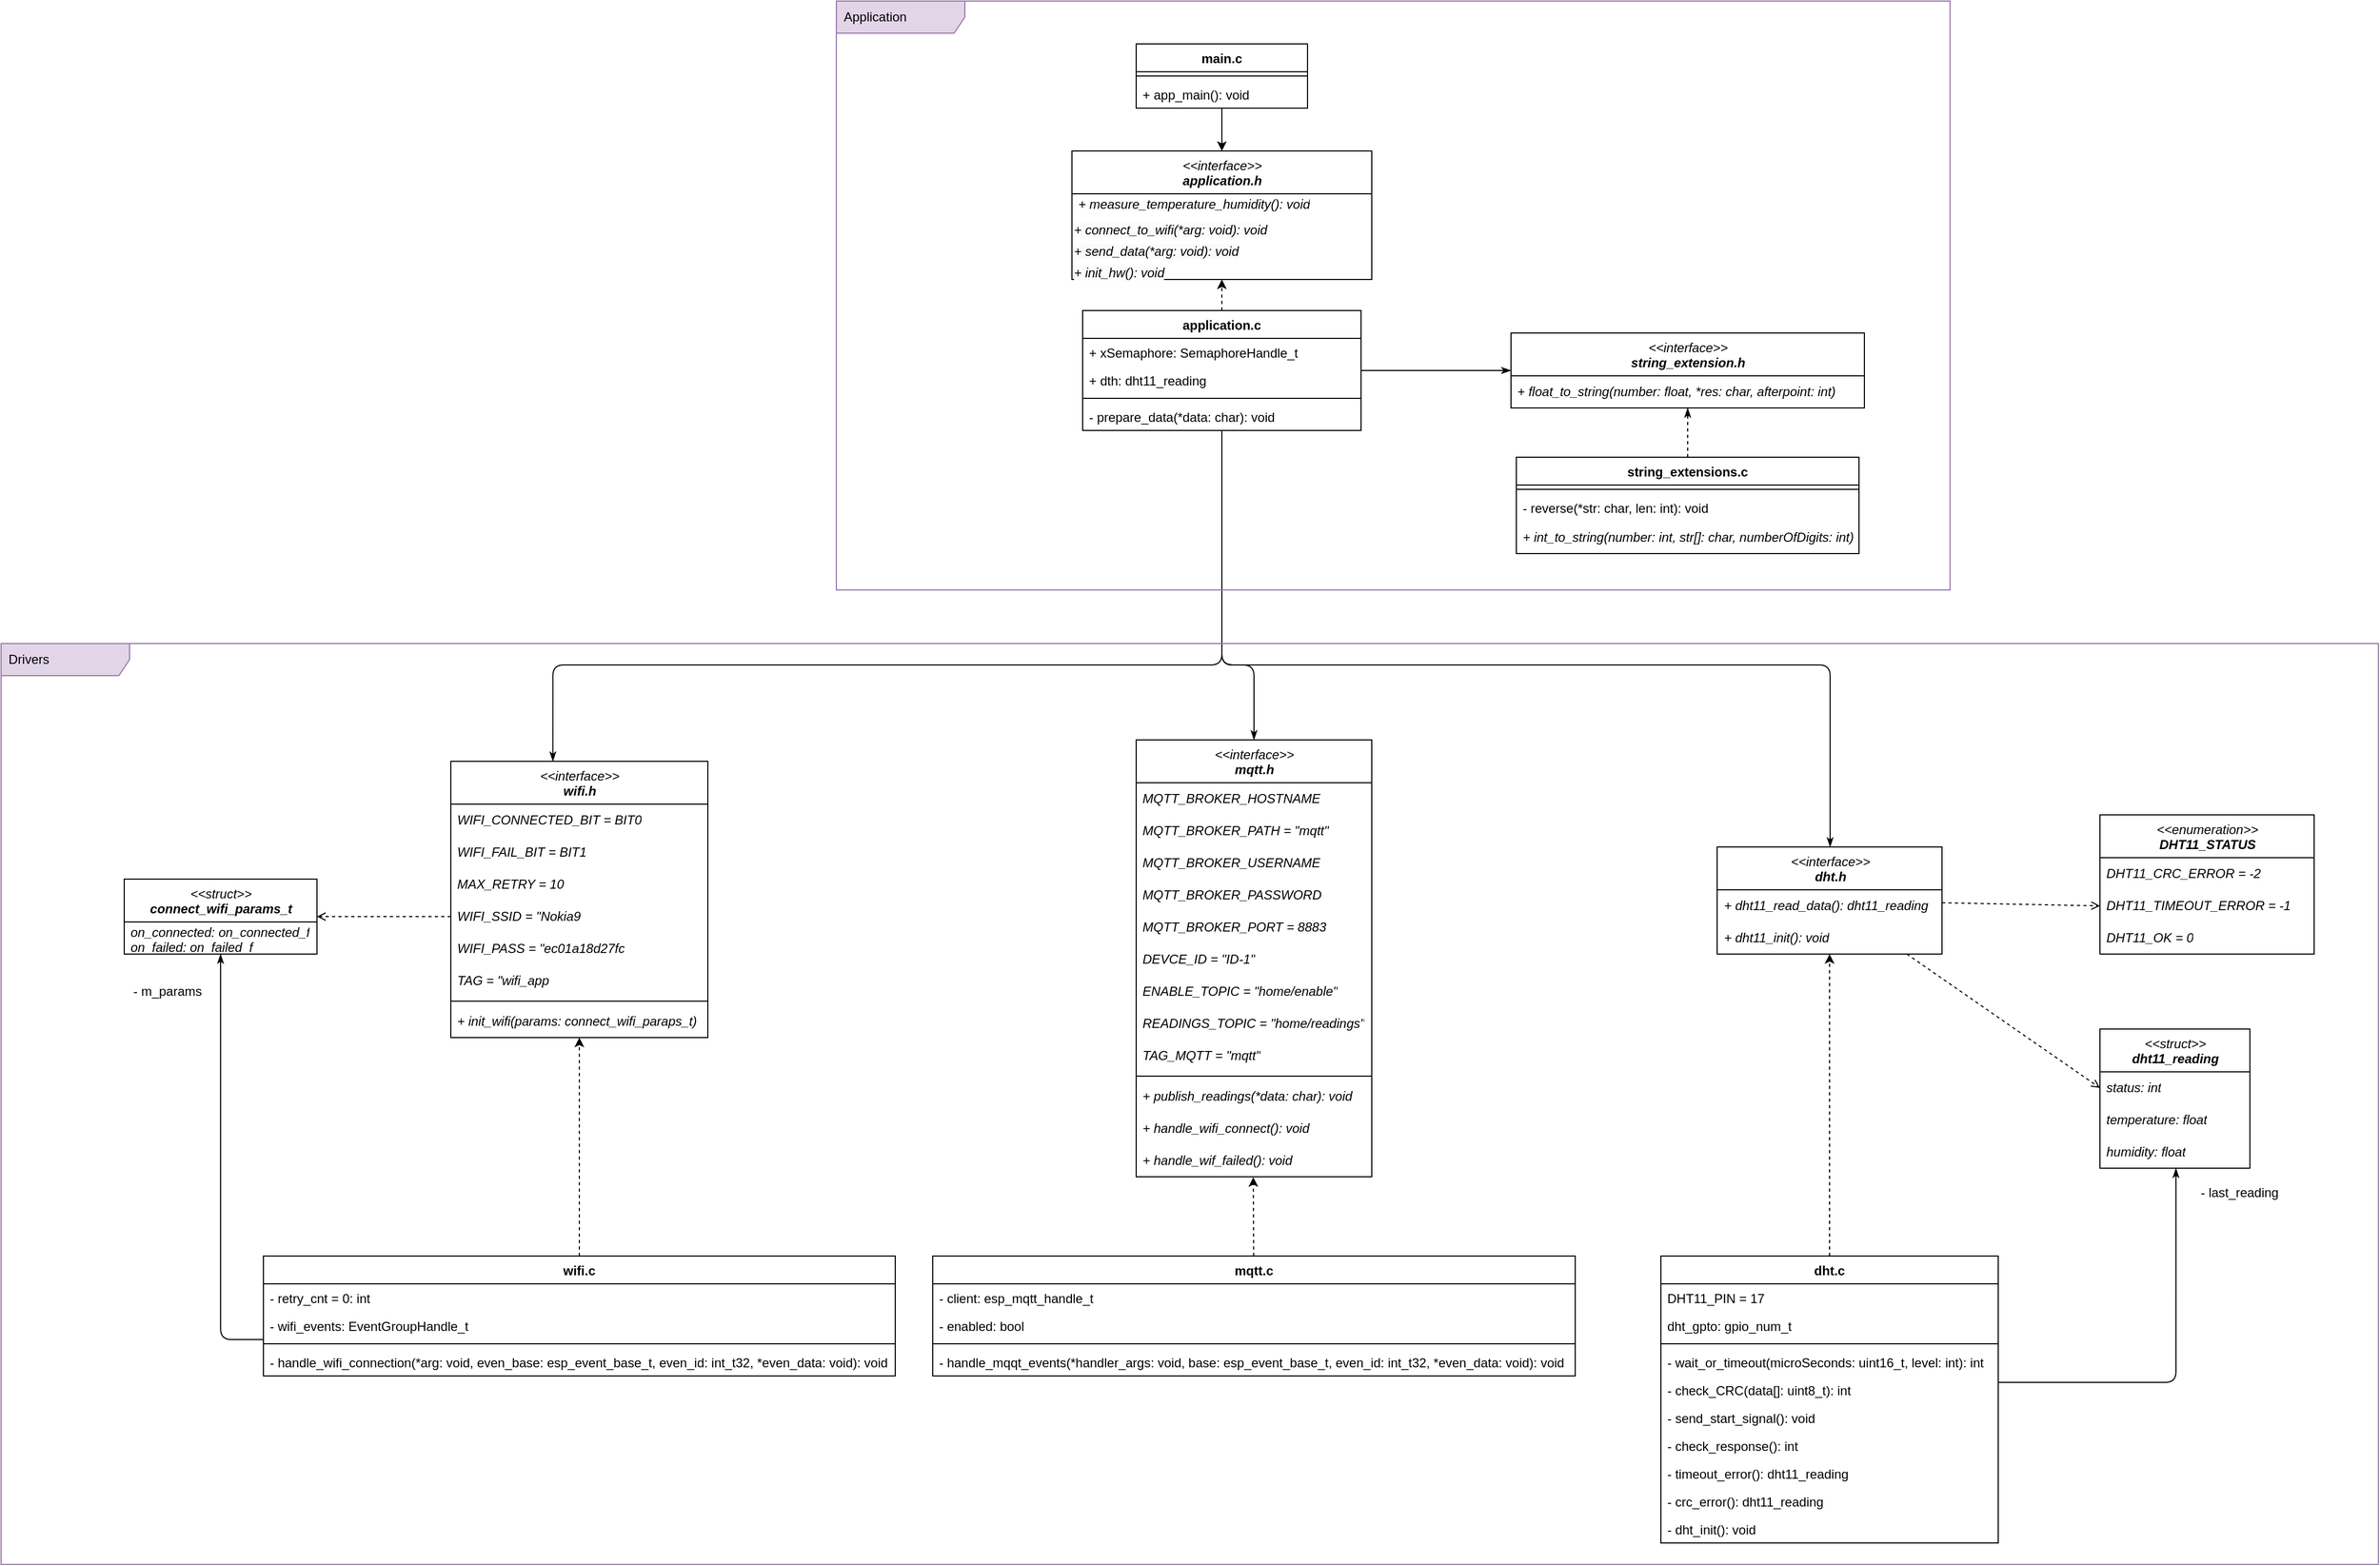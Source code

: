 <mxfile>
    <diagram id="SbX3Vth4nL2YU9n4YyXA" name="Page-1">
        <mxGraphModel dx="2279" dy="1437" grid="1" gridSize="10" guides="1" tooltips="1" connect="1" arrows="1" fold="1" page="1" pageScale="1" pageWidth="850" pageHeight="1100" background="#FFFFFF" math="0" shadow="0">
            <root>
                <mxCell id="0"/>
                <mxCell id="1" parent="0"/>
                <mxCell id="98" style="edgeStyle=none;html=1;entryX=0.5;entryY=1;entryDx=0;entryDy=0;dashed=1;" edge="1" parent="1" source="2" target="46">
                    <mxGeometry relative="1" as="geometry"/>
                </mxCell>
                <mxCell id="107" style="edgeStyle=none;html=1;entryX=0;entryY=0.5;entryDx=0;entryDy=0;endArrow=classicThin;endFill=1;" edge="1" parent="1" source="2" target="38">
                    <mxGeometry relative="1" as="geometry"/>
                </mxCell>
                <mxCell id="112" style="edgeStyle=orthogonalEdgeStyle;html=1;entryX=0.397;entryY=0;entryDx=0;entryDy=0;entryPerimeter=0;endArrow=classicThin;endFill=1;" edge="1" parent="1" source="2" target="32">
                    <mxGeometry relative="1" as="geometry">
                        <Array as="points">
                            <mxPoint x="420" y="400"/>
                            <mxPoint x="-205" y="400"/>
                        </Array>
                    </mxGeometry>
                </mxCell>
                <mxCell id="113" style="edgeStyle=orthogonalEdgeStyle;html=1;entryX=0.5;entryY=0;entryDx=0;entryDy=0;endArrow=classicThin;endFill=1;" edge="1" parent="1" source="2" target="36">
                    <mxGeometry relative="1" as="geometry">
                        <Array as="points">
                            <mxPoint x="420" y="400"/>
                            <mxPoint x="450" y="400"/>
                        </Array>
                    </mxGeometry>
                </mxCell>
                <mxCell id="114" style="edgeStyle=orthogonalEdgeStyle;html=1;endArrow=classicThin;endFill=1;" edge="1" parent="1" source="2" target="34">
                    <mxGeometry relative="1" as="geometry">
                        <Array as="points">
                            <mxPoint x="420" y="400"/>
                            <mxPoint x="988" y="400"/>
                        </Array>
                    </mxGeometry>
                </mxCell>
                <mxCell id="2" value="application.c" style="swimlane;fontStyle=1;align=center;verticalAlign=top;childLayout=stackLayout;horizontal=1;startSize=26;horizontalStack=0;resizeParent=1;resizeParentMax=0;resizeLast=0;collapsible=1;marginBottom=0;" vertex="1" parent="1">
                    <mxGeometry x="290" y="69" width="260" height="112" as="geometry"/>
                </mxCell>
                <mxCell id="3" value="+ xSemaphore: SemaphoreHandle_t" style="text;strokeColor=none;fillColor=none;align=left;verticalAlign=top;spacingLeft=4;spacingRight=4;overflow=hidden;rotatable=0;points=[[0,0.5],[1,0.5]];portConstraint=eastwest;" vertex="1" parent="2">
                    <mxGeometry y="26" width="260" height="26" as="geometry"/>
                </mxCell>
                <mxCell id="119" value="+ dth: dht11_reading" style="text;strokeColor=none;fillColor=none;align=left;verticalAlign=top;spacingLeft=4;spacingRight=4;overflow=hidden;rotatable=0;points=[[0,0.5],[1,0.5]];portConstraint=eastwest;" vertex="1" parent="2">
                    <mxGeometry y="52" width="260" height="26" as="geometry"/>
                </mxCell>
                <mxCell id="4" value="" style="line;strokeWidth=1;fillColor=none;align=left;verticalAlign=middle;spacingTop=-1;spacingLeft=3;spacingRight=3;rotatable=0;labelPosition=right;points=[];portConstraint=eastwest;strokeColor=inherit;" vertex="1" parent="2">
                    <mxGeometry y="78" width="260" height="8" as="geometry"/>
                </mxCell>
                <mxCell id="5" value="- prepare_data(*data: char): void" style="text;strokeColor=none;fillColor=none;align=left;verticalAlign=top;spacingLeft=4;spacingRight=4;overflow=hidden;rotatable=0;points=[[0,0.5],[1,0.5]];portConstraint=eastwest;" vertex="1" parent="2">
                    <mxGeometry y="86" width="260" height="26" as="geometry"/>
                </mxCell>
                <mxCell id="99" style="edgeStyle=none;html=1;" edge="1" parent="1" source="6" target="30">
                    <mxGeometry relative="1" as="geometry"/>
                </mxCell>
                <mxCell id="6" value="main.c" style="swimlane;fontStyle=1;align=center;verticalAlign=top;childLayout=stackLayout;horizontal=1;startSize=26;horizontalStack=0;resizeParent=1;resizeParentMax=0;resizeLast=0;collapsible=1;marginBottom=0;" vertex="1" parent="1">
                    <mxGeometry x="340" y="-180" width="160" height="60" as="geometry"/>
                </mxCell>
                <mxCell id="8" value="" style="line;strokeWidth=1;fillColor=none;align=left;verticalAlign=middle;spacingTop=-1;spacingLeft=3;spacingRight=3;rotatable=0;labelPosition=right;points=[];portConstraint=eastwest;strokeColor=inherit;" vertex="1" parent="6">
                    <mxGeometry y="26" width="160" height="8" as="geometry"/>
                </mxCell>
                <mxCell id="9" value="+ app_main(): void" style="text;strokeColor=none;fillColor=none;align=left;verticalAlign=top;spacingLeft=4;spacingRight=4;overflow=hidden;rotatable=0;points=[[0,0.5],[1,0.5]];portConstraint=eastwest;" vertex="1" parent="6">
                    <mxGeometry y="34" width="160" height="26" as="geometry"/>
                </mxCell>
                <mxCell id="94" style="edgeStyle=none;html=1;dashed=1;" edge="1" parent="1" source="10" target="50">
                    <mxGeometry relative="1" as="geometry"/>
                </mxCell>
                <mxCell id="117" style="edgeStyle=orthogonalEdgeStyle;html=1;endArrow=classicThin;endFill=1;" edge="1" parent="1" source="10" target="48">
                    <mxGeometry relative="1" as="geometry">
                        <Array as="points">
                            <mxPoint x="-515" y="1030"/>
                        </Array>
                    </mxGeometry>
                </mxCell>
                <mxCell id="10" value="wifi.c" style="swimlane;fontStyle=1;align=center;verticalAlign=top;childLayout=stackLayout;horizontal=1;startSize=26;horizontalStack=0;resizeParent=1;resizeParentMax=0;resizeLast=0;collapsible=1;marginBottom=0;" vertex="1" parent="1">
                    <mxGeometry x="-475" y="952" width="590" height="112" as="geometry"/>
                </mxCell>
                <mxCell id="59" value="- retry_cnt = 0: int" style="text;strokeColor=none;fillColor=none;align=left;verticalAlign=top;spacingLeft=4;spacingRight=4;overflow=hidden;rotatable=0;points=[[0,0.5],[1,0.5]];portConstraint=eastwest;" vertex="1" parent="10">
                    <mxGeometry y="26" width="590" height="26" as="geometry"/>
                </mxCell>
                <mxCell id="11" value="- wifi_events: EventGroupHandle_t" style="text;strokeColor=none;fillColor=none;align=left;verticalAlign=top;spacingLeft=4;spacingRight=4;overflow=hidden;rotatable=0;points=[[0,0.5],[1,0.5]];portConstraint=eastwest;" vertex="1" parent="10">
                    <mxGeometry y="52" width="590" height="26" as="geometry"/>
                </mxCell>
                <mxCell id="12" value="" style="line;strokeWidth=1;fillColor=none;align=left;verticalAlign=middle;spacingTop=-1;spacingLeft=3;spacingRight=3;rotatable=0;labelPosition=right;points=[];portConstraint=eastwest;strokeColor=inherit;" vertex="1" parent="10">
                    <mxGeometry y="78" width="590" height="8" as="geometry"/>
                </mxCell>
                <mxCell id="13" value="- handle_wifi_connection(*arg: void, even_base: esp_event_base_t, even_id: int_t32, *even_data: void): void" style="text;strokeColor=none;fillColor=none;align=left;verticalAlign=top;spacingLeft=4;spacingRight=4;overflow=hidden;rotatable=0;points=[[0,0.5],[1,0.5]];portConstraint=eastwest;" vertex="1" parent="10">
                    <mxGeometry y="86" width="590" height="26" as="geometry"/>
                </mxCell>
                <mxCell id="97" style="edgeStyle=none;html=1;entryX=0.5;entryY=1;entryDx=0;entryDy=0;dashed=1;" edge="1" parent="1" source="14" target="34">
                    <mxGeometry relative="1" as="geometry"/>
                </mxCell>
                <mxCell id="110" style="edgeStyle=orthogonalEdgeStyle;html=1;entryX=0.507;entryY=1;entryDx=0;entryDy=0;entryPerimeter=0;endArrow=classicThin;endFill=1;" edge="1" parent="1" source="14" target="41">
                    <mxGeometry relative="1" as="geometry">
                        <Array as="points">
                            <mxPoint x="1311" y="1070"/>
                        </Array>
                    </mxGeometry>
                </mxCell>
                <mxCell id="14" value="dht.c" style="swimlane;fontStyle=1;align=center;verticalAlign=top;childLayout=stackLayout;horizontal=1;startSize=26;horizontalStack=0;resizeParent=1;resizeParentMax=0;resizeLast=0;collapsible=1;marginBottom=0;" vertex="1" parent="1">
                    <mxGeometry x="830" y="952" width="315" height="268" as="geometry"/>
                </mxCell>
                <mxCell id="15" value="DHT11_PIN = 17" style="text;strokeColor=none;fillColor=none;align=left;verticalAlign=top;spacingLeft=4;spacingRight=4;overflow=hidden;rotatable=0;points=[[0,0.5],[1,0.5]];portConstraint=eastwest;" vertex="1" parent="14">
                    <mxGeometry y="26" width="315" height="26" as="geometry"/>
                </mxCell>
                <mxCell id="80" value="dht_gpto: gpio_num_t" style="text;strokeColor=none;fillColor=none;align=left;verticalAlign=top;spacingLeft=4;spacingRight=4;overflow=hidden;rotatable=0;points=[[0,0.5],[1,0.5]];portConstraint=eastwest;" vertex="1" parent="14">
                    <mxGeometry y="52" width="315" height="26" as="geometry"/>
                </mxCell>
                <mxCell id="16" value="" style="line;strokeWidth=1;fillColor=none;align=left;verticalAlign=middle;spacingTop=-1;spacingLeft=3;spacingRight=3;rotatable=0;labelPosition=right;points=[];portConstraint=eastwest;strokeColor=inherit;" vertex="1" parent="14">
                    <mxGeometry y="78" width="315" height="8" as="geometry"/>
                </mxCell>
                <mxCell id="17" value="- wait_or_timeout(microSeconds: uint16_t, level: int): int" style="text;strokeColor=none;fillColor=none;align=left;verticalAlign=top;spacingLeft=4;spacingRight=4;overflow=hidden;rotatable=0;points=[[0,0.5],[1,0.5]];portConstraint=eastwest;" vertex="1" parent="14">
                    <mxGeometry y="86" width="315" height="26" as="geometry"/>
                </mxCell>
                <mxCell id="82" value="- check_CRC(data[]: uint8_t): int" style="text;strokeColor=none;fillColor=none;align=left;verticalAlign=top;spacingLeft=4;spacingRight=4;overflow=hidden;rotatable=0;points=[[0,0.5],[1,0.5]];portConstraint=eastwest;" vertex="1" parent="14">
                    <mxGeometry y="112" width="315" height="26" as="geometry"/>
                </mxCell>
                <mxCell id="83" value="- send_start_signal(): void" style="text;strokeColor=none;fillColor=none;align=left;verticalAlign=top;spacingLeft=4;spacingRight=4;overflow=hidden;rotatable=0;points=[[0,0.5],[1,0.5]];portConstraint=eastwest;" vertex="1" parent="14">
                    <mxGeometry y="138" width="315" height="26" as="geometry"/>
                </mxCell>
                <mxCell id="85" value="- check_response(): int" style="text;strokeColor=none;fillColor=none;align=left;verticalAlign=top;spacingLeft=4;spacingRight=4;overflow=hidden;rotatable=0;points=[[0,0.5],[1,0.5]];portConstraint=eastwest;" vertex="1" parent="14">
                    <mxGeometry y="164" width="315" height="26" as="geometry"/>
                </mxCell>
                <mxCell id="84" value="- timeout_error(): dht11_reading" style="text;strokeColor=none;fillColor=none;align=left;verticalAlign=top;spacingLeft=4;spacingRight=4;overflow=hidden;rotatable=0;points=[[0,0.5],[1,0.5]];portConstraint=eastwest;" vertex="1" parent="14">
                    <mxGeometry y="190" width="315" height="26" as="geometry"/>
                </mxCell>
                <mxCell id="86" value="- crc_error(): dht11_reading" style="text;strokeColor=none;fillColor=none;align=left;verticalAlign=top;spacingLeft=4;spacingRight=4;overflow=hidden;rotatable=0;points=[[0,0.5],[1,0.5]];portConstraint=eastwest;" vertex="1" parent="14">
                    <mxGeometry y="216" width="315" height="26" as="geometry"/>
                </mxCell>
                <mxCell id="87" value="- dht_init(): void" style="text;strokeColor=none;fillColor=none;align=left;verticalAlign=top;spacingLeft=4;spacingRight=4;overflow=hidden;rotatable=0;points=[[0,0.5],[1,0.5]];portConstraint=eastwest;" vertex="1" parent="14">
                    <mxGeometry y="242" width="315" height="26" as="geometry"/>
                </mxCell>
                <mxCell id="95" style="edgeStyle=none;html=1;entryX=0.497;entryY=1.011;entryDx=0;entryDy=0;entryPerimeter=0;dashed=1;" edge="1" parent="1" source="18" target="62">
                    <mxGeometry relative="1" as="geometry"/>
                </mxCell>
                <mxCell id="18" value="mqtt.c" style="swimlane;fontStyle=1;align=center;verticalAlign=top;childLayout=stackLayout;horizontal=1;startSize=26;horizontalStack=0;resizeParent=1;resizeParentMax=0;resizeLast=0;collapsible=1;marginBottom=0;" vertex="1" parent="1">
                    <mxGeometry x="150" y="952" width="600" height="112" as="geometry"/>
                </mxCell>
                <mxCell id="19" value="- client: esp_mqtt_handle_t" style="text;strokeColor=none;fillColor=none;align=left;verticalAlign=top;spacingLeft=4;spacingRight=4;overflow=hidden;rotatable=0;points=[[0,0.5],[1,0.5]];portConstraint=eastwest;" vertex="1" parent="18">
                    <mxGeometry y="26" width="600" height="26" as="geometry"/>
                </mxCell>
                <mxCell id="74" value="- enabled: bool" style="text;strokeColor=none;fillColor=none;align=left;verticalAlign=top;spacingLeft=4;spacingRight=4;overflow=hidden;rotatable=0;points=[[0,0.5],[1,0.5]];portConstraint=eastwest;" vertex="1" parent="18">
                    <mxGeometry y="52" width="600" height="26" as="geometry"/>
                </mxCell>
                <mxCell id="20" value="" style="line;strokeWidth=1;fillColor=none;align=left;verticalAlign=middle;spacingTop=-1;spacingLeft=3;spacingRight=3;rotatable=0;labelPosition=right;points=[];portConstraint=eastwest;strokeColor=inherit;" vertex="1" parent="18">
                    <mxGeometry y="78" width="600" height="8" as="geometry"/>
                </mxCell>
                <mxCell id="73" value="- handle_mqqt_events(*handler_args: void, base: esp_event_base_t, even_id: int_t32, *even_data: void): void" style="text;strokeColor=none;fillColor=none;align=left;verticalAlign=top;spacingLeft=4;spacingRight=4;overflow=hidden;rotatable=0;points=[[0,0.5],[1,0.5]];portConstraint=eastwest;" vertex="1" parent="18">
                    <mxGeometry y="86" width="600" height="26" as="geometry"/>
                </mxCell>
                <mxCell id="104" style="edgeStyle=none;html=1;entryX=0.5;entryY=1;entryDx=0;entryDy=0;endArrow=classicThin;endFill=1;dashed=1;" edge="1" parent="1" source="22" target="38">
                    <mxGeometry relative="1" as="geometry"/>
                </mxCell>
                <mxCell id="22" value="string_extensions.c" style="swimlane;fontStyle=1;align=center;verticalAlign=top;childLayout=stackLayout;horizontal=1;startSize=26;horizontalStack=0;resizeParent=1;resizeParentMax=0;resizeLast=0;collapsible=1;marginBottom=0;" vertex="1" parent="1">
                    <mxGeometry x="695" y="206" width="320" height="90" as="geometry"/>
                </mxCell>
                <mxCell id="24" value="" style="line;strokeWidth=1;fillColor=none;align=left;verticalAlign=middle;spacingTop=-1;spacingLeft=3;spacingRight=3;rotatable=0;labelPosition=right;points=[];portConstraint=eastwest;strokeColor=inherit;" vertex="1" parent="22">
                    <mxGeometry y="26" width="320" height="8" as="geometry"/>
                </mxCell>
                <mxCell id="25" value="- reverse(*str: char, len: int): void" style="text;strokeColor=none;fillColor=none;align=left;verticalAlign=top;spacingLeft=4;spacingRight=4;overflow=hidden;rotatable=0;points=[[0,0.5],[1,0.5]];portConstraint=eastwest;" vertex="1" parent="22">
                    <mxGeometry y="34" width="320" height="26" as="geometry"/>
                </mxCell>
                <mxCell id="47" value="&lt;i&gt;+ int_to_string(number: int, str[]: char, numberOfDigits: int)&lt;/i&gt;" style="text;html=1;strokeColor=none;fillColor=none;align=left;verticalAlign=middle;spacingLeft=4;spacingRight=4;overflow=hidden;rotatable=0;points=[[0,0.5],[1,0.5]];portConstraint=eastwest;" vertex="1" parent="22">
                    <mxGeometry y="60" width="320" height="30" as="geometry"/>
                </mxCell>
                <mxCell id="30" value="&lt;i&gt;&amp;lt;&amp;lt;interface&amp;gt;&amp;gt;&lt;br&gt;&lt;b&gt;application.h&lt;/b&gt;&lt;br&gt;&lt;/i&gt;" style="swimlane;fontStyle=0;align=center;verticalAlign=top;childLayout=stackLayout;horizontal=1;startSize=40;horizontalStack=0;resizeParent=1;resizeParentMax=0;resizeLast=0;collapsible=0;marginBottom=0;html=1;" vertex="1" parent="1">
                    <mxGeometry x="280" y="-80" width="280" height="120" as="geometry"/>
                </mxCell>
                <mxCell id="31" value="&lt;i&gt;+ measure_temperature_humidity(): void&lt;br&gt;&lt;/i&gt;" style="text;html=1;strokeColor=none;fillColor=none;align=left;verticalAlign=middle;spacingLeft=4;spacingRight=4;overflow=hidden;rotatable=0;points=[[0,0.5],[1,0.5]];portConstraint=eastwest;" vertex="1" parent="30">
                    <mxGeometry y="40" width="280" height="20" as="geometry"/>
                </mxCell>
                <mxCell id="44" value="&lt;i style=&quot;border-color: var(--border-color); color: rgb(0, 0, 0); font-family: Helvetica; font-size: 12px; font-variant-ligatures: normal; font-variant-caps: normal; font-weight: 400; letter-spacing: normal; orphans: 2; text-align: left; text-indent: 0px; text-transform: none; widows: 2; word-spacing: 0px; -webkit-text-stroke-width: 0px; background-color: rgb(251, 251, 251); text-decoration-thickness: initial; text-decoration-style: initial; text-decoration-color: initial;&quot;&gt;+ connect_to_wifi(*arg: void): void&lt;/i&gt;" style="text;whiteSpace=wrap;html=1;" vertex="1" parent="30">
                    <mxGeometry y="60" width="280" height="20" as="geometry"/>
                </mxCell>
                <mxCell id="45" value="&lt;i style=&quot;border-color: var(--border-color); color: rgb(0, 0, 0); font-family: Helvetica; font-size: 12px; font-variant-ligatures: normal; font-variant-caps: normal; font-weight: 400; letter-spacing: normal; orphans: 2; text-align: left; text-indent: 0px; text-transform: none; widows: 2; word-spacing: 0px; -webkit-text-stroke-width: 0px; background-color: rgb(251, 251, 251); text-decoration-thickness: initial; text-decoration-style: initial; text-decoration-color: initial;&quot;&gt;+ send_data(*arg: void): void&lt;/i&gt;" style="text;whiteSpace=wrap;html=1;" vertex="1" parent="30">
                    <mxGeometry y="80" width="280" height="20" as="geometry"/>
                </mxCell>
                <mxCell id="46" value="&lt;i style=&quot;border-color: var(--border-color); color: rgb(0, 0, 0); font-family: Helvetica; font-size: 12px; font-variant-ligatures: normal; font-variant-caps: normal; font-weight: 400; letter-spacing: normal; orphans: 2; text-align: left; text-indent: 0px; text-transform: none; widows: 2; word-spacing: 0px; -webkit-text-stroke-width: 0px; background-color: rgb(251, 251, 251); text-decoration-thickness: initial; text-decoration-style: initial; text-decoration-color: initial;&quot;&gt;+ init_hw(): void&lt;/i&gt;" style="text;whiteSpace=wrap;html=1;" vertex="1" parent="30">
                    <mxGeometry y="100" width="280" height="20" as="geometry"/>
                </mxCell>
                <mxCell id="32" value="&lt;i&gt;&amp;lt;&amp;lt;interface&amp;gt;&amp;gt;&lt;br&gt;&lt;b&gt;wifi.h&lt;/b&gt;&lt;br&gt;&lt;/i&gt;" style="swimlane;fontStyle=0;align=center;verticalAlign=top;childLayout=stackLayout;horizontal=1;startSize=40;horizontalStack=0;resizeParent=1;resizeParentMax=0;resizeLast=0;collapsible=0;marginBottom=0;html=1;" vertex="1" parent="1">
                    <mxGeometry x="-300" y="490" width="240" height="258" as="geometry"/>
                </mxCell>
                <mxCell id="54" value="&lt;i&gt;WIFI_CONNECTED_BIT = BIT0&lt;/i&gt;" style="text;html=1;strokeColor=none;fillColor=none;align=left;verticalAlign=middle;spacingLeft=4;spacingRight=4;overflow=hidden;rotatable=0;points=[[0,0.5],[1,0.5]];portConstraint=eastwest;" vertex="1" parent="32">
                    <mxGeometry y="40" width="240" height="30" as="geometry"/>
                </mxCell>
                <mxCell id="52" value="&lt;i&gt;WIFI_FAIL_BIT = BIT1&lt;/i&gt;" style="text;html=1;strokeColor=none;fillColor=none;align=left;verticalAlign=middle;spacingLeft=4;spacingRight=4;overflow=hidden;rotatable=0;points=[[0,0.5],[1,0.5]];portConstraint=eastwest;" vertex="1" parent="32">
                    <mxGeometry y="70" width="240" height="30" as="geometry"/>
                </mxCell>
                <mxCell id="55" value="&lt;i&gt;MAX_RETRY = 10&lt;/i&gt;" style="text;html=1;strokeColor=none;fillColor=none;align=left;verticalAlign=middle;spacingLeft=4;spacingRight=4;overflow=hidden;rotatable=0;points=[[0,0.5],[1,0.5]];portConstraint=eastwest;" vertex="1" parent="32">
                    <mxGeometry y="100" width="240" height="30" as="geometry"/>
                </mxCell>
                <mxCell id="57" value="&lt;i&gt;WIFI_SSID = &quot;Nokia9&lt;/i&gt;" style="text;html=1;strokeColor=none;fillColor=none;align=left;verticalAlign=middle;spacingLeft=4;spacingRight=4;overflow=hidden;rotatable=0;points=[[0,0.5],[1,0.5]];portConstraint=eastwest;" vertex="1" parent="32">
                    <mxGeometry y="130" width="240" height="30" as="geometry"/>
                </mxCell>
                <mxCell id="53" value="&lt;i&gt;WIFI_PASS = &quot;ec01a18d27fc&lt;/i&gt;" style="text;html=1;strokeColor=none;fillColor=none;align=left;verticalAlign=middle;spacingLeft=4;spacingRight=4;overflow=hidden;rotatable=0;points=[[0,0.5],[1,0.5]];portConstraint=eastwest;" vertex="1" parent="32">
                    <mxGeometry y="160" width="240" height="30" as="geometry"/>
                </mxCell>
                <mxCell id="56" value="&lt;i&gt;TAG = &quot;wifi_app&lt;/i&gt;" style="text;html=1;strokeColor=none;fillColor=none;align=left;verticalAlign=middle;spacingLeft=4;spacingRight=4;overflow=hidden;rotatable=0;points=[[0,0.5],[1,0.5]];portConstraint=eastwest;" vertex="1" parent="32">
                    <mxGeometry y="190" width="240" height="30" as="geometry"/>
                </mxCell>
                <mxCell id="51" value="" style="line;strokeWidth=1;fillColor=none;align=left;verticalAlign=middle;spacingTop=-1;spacingLeft=3;spacingRight=3;rotatable=0;labelPosition=right;points=[];portConstraint=eastwest;strokeColor=inherit;" vertex="1" parent="32">
                    <mxGeometry y="220" width="240" height="8" as="geometry"/>
                </mxCell>
                <mxCell id="50" value="&lt;i&gt;+ init_wifi(params: connect_wifi_paraps_t)&lt;/i&gt;" style="text;html=1;strokeColor=none;fillColor=none;align=left;verticalAlign=middle;spacingLeft=4;spacingRight=4;overflow=hidden;rotatable=0;points=[[0,0.5],[1,0.5]];portConstraint=eastwest;" vertex="1" parent="32">
                    <mxGeometry y="228" width="240" height="30" as="geometry"/>
                </mxCell>
                <mxCell id="102" style="edgeStyle=none;html=1;entryX=0;entryY=0.5;entryDx=0;entryDy=0;endArrow=open;endFill=0;dashed=1;" edge="1" parent="1" source="34" target="76">
                    <mxGeometry relative="1" as="geometry"/>
                </mxCell>
                <mxCell id="103" style="edgeStyle=none;html=1;entryX=0;entryY=0.5;entryDx=0;entryDy=0;endArrow=open;endFill=0;dashed=1;" edge="1" parent="1" source="34" target="77">
                    <mxGeometry relative="1" as="geometry"/>
                </mxCell>
                <mxCell id="34" value="&lt;i&gt;&amp;lt;&amp;lt;interface&amp;gt;&amp;gt;&lt;br&gt;&lt;b&gt;dht.h&lt;/b&gt;&lt;/i&gt;" style="swimlane;fontStyle=0;align=center;verticalAlign=top;childLayout=stackLayout;horizontal=1;startSize=40;horizontalStack=0;resizeParent=1;resizeParentMax=0;resizeLast=0;collapsible=0;marginBottom=0;html=1;" vertex="1" parent="1">
                    <mxGeometry x="882.5" y="570" width="210" height="100" as="geometry"/>
                </mxCell>
                <mxCell id="35" value="&lt;i&gt;+ dht11_read_data(): dht11_reading&lt;/i&gt;" style="text;html=1;strokeColor=none;fillColor=none;align=left;verticalAlign=middle;spacingLeft=4;spacingRight=4;overflow=hidden;rotatable=0;points=[[0,0.5],[1,0.5]];portConstraint=eastwest;" vertex="1" parent="34">
                    <mxGeometry y="40" width="210" height="30" as="geometry"/>
                </mxCell>
                <mxCell id="79" value="&lt;i&gt;+ dht11_init(): void&lt;/i&gt;" style="text;html=1;strokeColor=none;fillColor=none;align=left;verticalAlign=middle;spacingLeft=4;spacingRight=4;overflow=hidden;rotatable=0;points=[[0,0.5],[1,0.5]];portConstraint=eastwest;" vertex="1" parent="34">
                    <mxGeometry y="70" width="210" height="30" as="geometry"/>
                </mxCell>
                <mxCell id="36" value="&lt;i&gt;&amp;lt;&amp;lt;interface&amp;gt;&amp;gt;&lt;br&gt;&lt;b&gt;mqtt.h&lt;/b&gt;&lt;/i&gt;" style="swimlane;fontStyle=0;align=center;verticalAlign=top;childLayout=stackLayout;horizontal=1;startSize=40;horizontalStack=0;resizeParent=1;resizeParentMax=0;resizeLast=0;collapsible=0;marginBottom=0;html=1;" vertex="1" parent="1">
                    <mxGeometry x="340" y="470" width="220" height="408" as="geometry"/>
                </mxCell>
                <mxCell id="64" value="&lt;i style=&quot;border-color: var(--border-color);&quot;&gt;MQTT_BROKER_HOSTNAME&amp;nbsp;&lt;/i&gt;" style="text;html=1;strokeColor=none;fillColor=none;align=left;verticalAlign=middle;spacingLeft=4;spacingRight=4;overflow=hidden;rotatable=0;points=[[0,0.5],[1,0.5]];portConstraint=eastwest;" vertex="1" parent="36">
                    <mxGeometry y="40" width="220" height="30" as="geometry"/>
                </mxCell>
                <mxCell id="65" value="&lt;i style=&quot;border-color: var(--border-color);&quot;&gt;MQTT_BROKER_PATH = &quot;mqtt&quot;&lt;/i&gt;" style="text;html=1;strokeColor=none;fillColor=none;align=left;verticalAlign=middle;spacingLeft=4;spacingRight=4;overflow=hidden;rotatable=0;points=[[0,0.5],[1,0.5]];portConstraint=eastwest;" vertex="1" parent="36">
                    <mxGeometry y="70" width="220" height="30" as="geometry"/>
                </mxCell>
                <mxCell id="67" value="&lt;i style=&quot;border-color: var(--border-color);&quot;&gt;MQTT_BROKER_USERNAME&lt;/i&gt;" style="text;html=1;strokeColor=none;fillColor=none;align=left;verticalAlign=middle;spacingLeft=4;spacingRight=4;overflow=hidden;rotatable=0;points=[[0,0.5],[1,0.5]];portConstraint=eastwest;" vertex="1" parent="36">
                    <mxGeometry y="100" width="220" height="30" as="geometry"/>
                </mxCell>
                <mxCell id="72" value="&lt;i style=&quot;border-color: var(--border-color);&quot;&gt;MQTT_BROKER_PASSWORD&lt;/i&gt;" style="text;html=1;strokeColor=none;fillColor=none;align=left;verticalAlign=middle;spacingLeft=4;spacingRight=4;overflow=hidden;rotatable=0;points=[[0,0.5],[1,0.5]];portConstraint=eastwest;" vertex="1" parent="36">
                    <mxGeometry y="130" width="220" height="30" as="geometry"/>
                </mxCell>
                <mxCell id="71" value="&lt;i style=&quot;border-color: var(--border-color);&quot;&gt;MQTT_BROKER_PORT = 8883&lt;/i&gt;" style="text;html=1;strokeColor=none;fillColor=none;align=left;verticalAlign=middle;spacingLeft=4;spacingRight=4;overflow=hidden;rotatable=0;points=[[0,0.5],[1,0.5]];portConstraint=eastwest;" vertex="1" parent="36">
                    <mxGeometry y="160" width="220" height="30" as="geometry"/>
                </mxCell>
                <mxCell id="70" value="&lt;i style=&quot;border-color: var(--border-color);&quot;&gt;DEVCE_ID = &quot;ID-1&quot;&lt;/i&gt;" style="text;html=1;strokeColor=none;fillColor=none;align=left;verticalAlign=middle;spacingLeft=4;spacingRight=4;overflow=hidden;rotatable=0;points=[[0,0.5],[1,0.5]];portConstraint=eastwest;" vertex="1" parent="36">
                    <mxGeometry y="190" width="220" height="30" as="geometry"/>
                </mxCell>
                <mxCell id="69" value="&lt;i style=&quot;border-color: var(--border-color);&quot;&gt;ENABLE_TOPIC = &quot;home/enable&quot;&lt;/i&gt;" style="text;html=1;strokeColor=none;fillColor=none;align=left;verticalAlign=middle;spacingLeft=4;spacingRight=4;overflow=hidden;rotatable=0;points=[[0,0.5],[1,0.5]];portConstraint=eastwest;" vertex="1" parent="36">
                    <mxGeometry y="220" width="220" height="30" as="geometry"/>
                </mxCell>
                <mxCell id="68" value="&lt;i style=&quot;border-color: var(--border-color);&quot;&gt;READINGS_TOPIC = &quot;home/readings&quot;&lt;/i&gt;" style="text;html=1;strokeColor=none;fillColor=none;align=left;verticalAlign=middle;spacingLeft=4;spacingRight=4;overflow=hidden;rotatable=0;points=[[0,0.5],[1,0.5]];portConstraint=eastwest;" vertex="1" parent="36">
                    <mxGeometry y="250" width="220" height="30" as="geometry"/>
                </mxCell>
                <mxCell id="66" value="&lt;i style=&quot;border-color: var(--border-color);&quot;&gt;TAG_MQTT = &quot;mqtt&quot;&lt;/i&gt;" style="text;html=1;strokeColor=none;fillColor=none;align=left;verticalAlign=middle;spacingLeft=4;spacingRight=4;overflow=hidden;rotatable=0;points=[[0,0.5],[1,0.5]];portConstraint=eastwest;" vertex="1" parent="36">
                    <mxGeometry y="280" width="220" height="30" as="geometry"/>
                </mxCell>
                <mxCell id="63" value="" style="line;strokeWidth=1;fillColor=none;align=left;verticalAlign=middle;spacingTop=-1;spacingLeft=3;spacingRight=3;rotatable=0;labelPosition=right;points=[];portConstraint=eastwest;strokeColor=inherit;" vertex="1" parent="36">
                    <mxGeometry y="310" width="220" height="8" as="geometry"/>
                </mxCell>
                <mxCell id="37" value="&lt;i&gt;+ publish_readings(*data: char): void&lt;/i&gt;" style="text;html=1;strokeColor=none;fillColor=none;align=left;verticalAlign=middle;spacingLeft=4;spacingRight=4;overflow=hidden;rotatable=0;points=[[0,0.5],[1,0.5]];portConstraint=eastwest;" vertex="1" parent="36">
                    <mxGeometry y="318" width="220" height="30" as="geometry"/>
                </mxCell>
                <mxCell id="61" value="&lt;i&gt;+ handle_wifi_connect(): void&lt;/i&gt;" style="text;html=1;strokeColor=none;fillColor=none;align=left;verticalAlign=middle;spacingLeft=4;spacingRight=4;overflow=hidden;rotatable=0;points=[[0,0.5],[1,0.5]];portConstraint=eastwest;" vertex="1" parent="36">
                    <mxGeometry y="348" width="220" height="30" as="geometry"/>
                </mxCell>
                <mxCell id="62" value="&lt;i&gt;+ handle_wif_failed(): void&lt;/i&gt;" style="text;html=1;strokeColor=none;fillColor=none;align=left;verticalAlign=middle;spacingLeft=4;spacingRight=4;overflow=hidden;rotatable=0;points=[[0,0.5],[1,0.5]];portConstraint=eastwest;" vertex="1" parent="36">
                    <mxGeometry y="378" width="220" height="30" as="geometry"/>
                </mxCell>
                <mxCell id="38" value="&lt;i&gt;&amp;lt;&amp;lt;interface&amp;gt;&amp;gt;&lt;br&gt;&lt;b&gt;string_extension.h&lt;/b&gt;&lt;/i&gt;" style="swimlane;fontStyle=0;align=center;verticalAlign=top;childLayout=stackLayout;horizontal=1;startSize=40;horizontalStack=0;resizeParent=1;resizeParentMax=0;resizeLast=0;collapsible=0;marginBottom=0;html=1;" vertex="1" parent="1">
                    <mxGeometry x="690" y="90" width="330" height="70" as="geometry"/>
                </mxCell>
                <mxCell id="39" value="&lt;i&gt;+ float_to_string(number: float, *res: char, afterpoint: int)&lt;/i&gt;" style="text;html=1;strokeColor=none;fillColor=none;align=left;verticalAlign=middle;spacingLeft=4;spacingRight=4;overflow=hidden;rotatable=0;points=[[0,0.5],[1,0.5]];portConstraint=eastwest;" vertex="1" parent="38">
                    <mxGeometry y="40" width="330" height="30" as="geometry"/>
                </mxCell>
                <mxCell id="40" value="&lt;i&gt;&amp;lt;&amp;lt;struct&amp;gt;&amp;gt;&lt;br&gt;&lt;b&gt;dht11_reading&lt;/b&gt;&lt;/i&gt;" style="swimlane;fontStyle=0;align=center;verticalAlign=top;childLayout=stackLayout;horizontal=1;startSize=40;horizontalStack=0;resizeParent=1;resizeParentMax=0;resizeLast=0;collapsible=0;marginBottom=0;html=1;" vertex="1" parent="1">
                    <mxGeometry x="1240" y="740" width="140" height="130" as="geometry"/>
                </mxCell>
                <mxCell id="76" value="&lt;i&gt;status: int&lt;/i&gt;" style="text;html=1;strokeColor=none;fillColor=none;align=left;verticalAlign=middle;spacingLeft=4;spacingRight=4;overflow=hidden;rotatable=0;points=[[0,0.5],[1,0.5]];portConstraint=eastwest;" vertex="1" parent="40">
                    <mxGeometry y="40" width="140" height="30" as="geometry"/>
                </mxCell>
                <mxCell id="75" value="&lt;i&gt;temperature: float&lt;/i&gt;" style="text;html=1;strokeColor=none;fillColor=none;align=left;verticalAlign=middle;spacingLeft=4;spacingRight=4;overflow=hidden;rotatable=0;points=[[0,0.5],[1,0.5]];portConstraint=eastwest;" vertex="1" parent="40">
                    <mxGeometry y="70" width="140" height="30" as="geometry"/>
                </mxCell>
                <mxCell id="41" value="&lt;i&gt;humidity: float&lt;/i&gt;" style="text;html=1;strokeColor=none;fillColor=none;align=left;verticalAlign=middle;spacingLeft=4;spacingRight=4;overflow=hidden;rotatable=0;points=[[0,0.5],[1,0.5]];portConstraint=eastwest;" vertex="1" parent="40">
                    <mxGeometry y="100" width="140" height="30" as="geometry"/>
                </mxCell>
                <mxCell id="42" value="&lt;i&gt;&amp;lt;&amp;lt;enumeration&amp;gt;&amp;gt;&lt;br&gt;&lt;b&gt;DHT11_STATUS&lt;/b&gt;&lt;/i&gt;" style="swimlane;fontStyle=0;align=center;verticalAlign=top;childLayout=stackLayout;horizontal=1;startSize=40;horizontalStack=0;resizeParent=1;resizeParentMax=0;resizeLast=0;collapsible=0;marginBottom=0;html=1;" vertex="1" parent="1">
                    <mxGeometry x="1240" y="540" width="200" height="130" as="geometry"/>
                </mxCell>
                <mxCell id="43" value="&lt;i&gt;DHT11_CRC_ERROR = -2&lt;/i&gt;" style="text;html=1;strokeColor=none;fillColor=none;align=left;verticalAlign=middle;spacingLeft=4;spacingRight=4;overflow=hidden;rotatable=0;points=[[0,0.5],[1,0.5]];portConstraint=eastwest;" vertex="1" parent="42">
                    <mxGeometry y="40" width="200" height="30" as="geometry"/>
                </mxCell>
                <mxCell id="77" value="&lt;i&gt;DHT11_TIMEOUT_ERROR = -1&lt;/i&gt;" style="text;html=1;strokeColor=none;fillColor=none;align=left;verticalAlign=middle;spacingLeft=4;spacingRight=4;overflow=hidden;rotatable=0;points=[[0,0.5],[1,0.5]];portConstraint=eastwest;" vertex="1" parent="42">
                    <mxGeometry y="70" width="200" height="30" as="geometry"/>
                </mxCell>
                <mxCell id="78" value="&lt;i&gt;DHT11_OK = 0&lt;/i&gt;" style="text;html=1;strokeColor=none;fillColor=none;align=left;verticalAlign=middle;spacingLeft=4;spacingRight=4;overflow=hidden;rotatable=0;points=[[0,0.5],[1,0.5]];portConstraint=eastwest;" vertex="1" parent="42">
                    <mxGeometry y="100" width="200" height="30" as="geometry"/>
                </mxCell>
                <mxCell id="48" value="&lt;i&gt;&amp;lt;&amp;lt;struct&amp;gt;&amp;gt;&lt;br&gt;&lt;b&gt;connect_wifi_params_t&lt;/b&gt;&lt;/i&gt;" style="swimlane;fontStyle=0;align=center;verticalAlign=top;childLayout=stackLayout;horizontal=1;startSize=40;horizontalStack=0;resizeParent=1;resizeParentMax=0;resizeLast=0;collapsible=0;marginBottom=0;html=1;" vertex="1" parent="1">
                    <mxGeometry x="-605" y="600" width="180" height="70" as="geometry"/>
                </mxCell>
                <mxCell id="49" value="&lt;i&gt;on_connected: on_connected_f&lt;br&gt;on_failed: on_failed_f&lt;br&gt;&lt;/i&gt;" style="text;html=1;strokeColor=none;fillColor=none;align=left;verticalAlign=middle;spacingLeft=4;spacingRight=4;overflow=hidden;rotatable=0;points=[[0,0.5],[1,0.5]];portConstraint=eastwest;" vertex="1" parent="48">
                    <mxGeometry y="40" width="180" height="30" as="geometry"/>
                </mxCell>
                <mxCell id="96" style="edgeStyle=none;html=1;dashed=1;endArrow=open;endFill=0;" edge="1" parent="1" source="57" target="48">
                    <mxGeometry relative="1" as="geometry"/>
                </mxCell>
                <mxCell id="108" value="Application" style="shape=umlFrame;whiteSpace=wrap;html=1;width=120;height=30;boundedLbl=1;verticalAlign=middle;align=left;spacingLeft=5;fillColor=#e1d5e7;strokeColor=#9673a6;" vertex="1" parent="1">
                    <mxGeometry x="60" y="-220" width="1040" height="550" as="geometry"/>
                </mxCell>
                <mxCell id="111" value="- last_reading" style="text;html=1;align=center;verticalAlign=middle;resizable=0;points=[];autosize=1;strokeColor=none;fillColor=none;" vertex="1" parent="1">
                    <mxGeometry x="1320" y="878" width="100" height="30" as="geometry"/>
                </mxCell>
                <mxCell id="115" value="Drivers" style="shape=umlFrame;whiteSpace=wrap;html=1;width=120;height=30;boundedLbl=1;verticalAlign=middle;align=left;spacingLeft=5;fillColor=#e1d5e7;strokeColor=#9673a6;" vertex="1" parent="1">
                    <mxGeometry x="-720" y="380" width="2220" height="860" as="geometry"/>
                </mxCell>
                <mxCell id="118" value="- m_params" style="text;html=1;align=center;verticalAlign=middle;resizable=0;points=[];autosize=1;strokeColor=none;fillColor=none;" vertex="1" parent="1">
                    <mxGeometry x="-610" y="690" width="90" height="30" as="geometry"/>
                </mxCell>
            </root>
        </mxGraphModel>
    </diagram>
</mxfile>